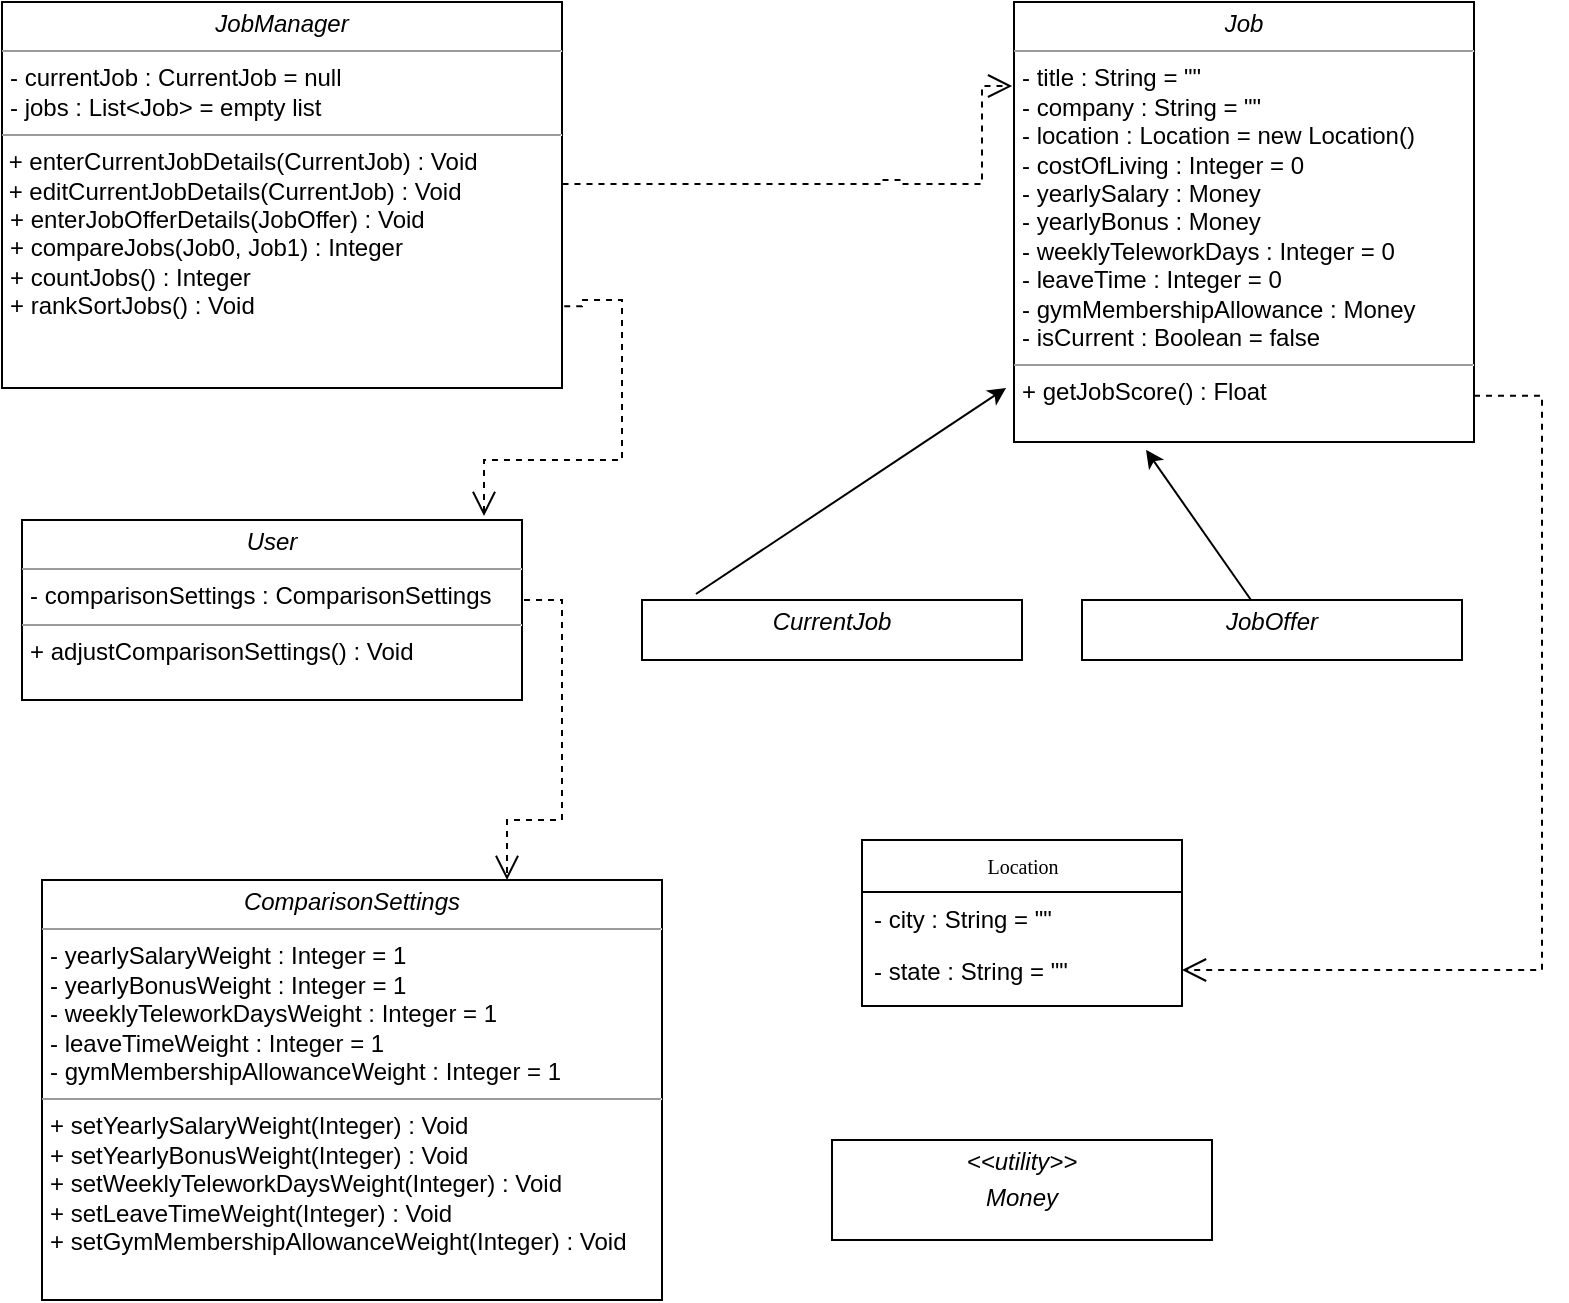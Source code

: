 <mxfile version="15.2.9" type="device"><diagram name="Page-1" id="c4acf3e9-155e-7222-9cf6-157b1a14988f"><mxGraphModel dx="1182" dy="721" grid="1" gridSize="10" guides="1" tooltips="1" connect="1" arrows="1" fold="1" page="1" pageScale="1" pageWidth="850" pageHeight="1100" background="none" math="0" shadow="0"><root><mxCell id="0"/><mxCell id="1" parent="0"/><mxCell id="17acba5748e5396b-44" value="Location" style="swimlane;html=1;fontStyle=0;childLayout=stackLayout;horizontal=1;startSize=26;fillColor=none;horizontalStack=0;resizeParent=1;resizeLast=0;collapsible=1;marginBottom=0;swimlaneFillColor=#ffffff;rounded=0;shadow=0;comic=0;labelBackgroundColor=none;strokeWidth=1;fontFamily=Verdana;fontSize=10;align=center;" parent="1" vertex="1"><mxGeometry x="490" y="520" width="160" height="83" as="geometry"><mxRectangle x="650" y="520" width="70" height="26" as="alternateBounds"/></mxGeometry></mxCell><mxCell id="17acba5748e5396b-45" value="- city : String = &quot;&quot;" style="text;html=1;strokeColor=none;fillColor=none;align=left;verticalAlign=top;spacingLeft=4;spacingRight=4;whiteSpace=wrap;overflow=hidden;rotatable=0;points=[[0,0.5],[1,0.5]];portConstraint=eastwest;" parent="17acba5748e5396b-44" vertex="1"><mxGeometry y="26" width="160" height="26" as="geometry"/></mxCell><mxCell id="17acba5748e5396b-47" value="- state : String = &quot;&quot;" style="text;html=1;strokeColor=none;fillColor=none;align=left;verticalAlign=top;spacingLeft=4;spacingRight=4;whiteSpace=wrap;overflow=hidden;rotatable=0;points=[[0,0.5],[1,0.5]];portConstraint=eastwest;" parent="17acba5748e5396b-44" vertex="1"><mxGeometry y="52" width="160" height="26" as="geometry"/></mxCell><mxCell id="5d2195bd80daf111-22" style="edgeStyle=orthogonalEdgeStyle;rounded=0;html=1;exitX=1;exitY=0.75;dashed=1;labelBackgroundColor=none;startFill=0;endArrow=open;endFill=0;endSize=10;fontFamily=Verdana;fontSize=10;entryX=-0.004;entryY=0.191;entryDx=0;entryDy=0;entryPerimeter=0;" parent="1" source="5d2195bd80daf111-18" edge="1" target="sjjcK8aZC0aY2pmFARjH-2"><mxGeometry relative="1" as="geometry"><Array as="points"><mxPoint x="340" y="192"/><mxPoint x="500" y="192"/><mxPoint x="500" y="190"/><mxPoint x="510" y="190"/><mxPoint x="510" y="192"/><mxPoint x="550" y="192"/><mxPoint x="550" y="143"/></Array><mxPoint x="550" y="143" as="targetPoint"/></mxGeometry></mxCell><mxCell id="5d2195bd80daf111-18" value="&lt;p style=&quot;margin: 0px ; margin-top: 4px ; text-align: center&quot;&gt;&lt;i&gt;JobManager&lt;/i&gt;&lt;br&gt;&lt;/p&gt;&lt;hr size=&quot;1&quot;&gt;&lt;p style=&quot;margin: 0px ; margin-left: 4px&quot;&gt;- currentJob : CurrentJob = null&lt;br&gt;- jobs : List&amp;lt;Job&amp;gt; = empty list&lt;/p&gt;&lt;hr size=&quot;1&quot;&gt;&amp;nbsp;+ enterCurrentJobDetails(CurrentJob) : Void&lt;br&gt;&amp;nbsp;+ editCurrentJobDetails(CurrentJob) : Void&lt;br&gt;&lt;p style=&quot;margin: 0px ; margin-left: 4px&quot;&gt;+ enterJobOfferDetails(JobOffer) : Void&lt;/p&gt;&lt;p style=&quot;margin: 0px ; margin-left: 4px&quot;&gt;+&amp;nbsp;compareJobs(Job0, Job1) : Integer&lt;/p&gt;&lt;p style=&quot;margin: 0px ; margin-left: 4px&quot;&gt;+&amp;nbsp;countJobs() : Integer&lt;/p&gt;&lt;p style=&quot;margin: 0px ; margin-left: 4px&quot;&gt;+&amp;nbsp;rankSortJobs() : Void&lt;/p&gt;" style="verticalAlign=top;align=left;overflow=fill;fontSize=12;fontFamily=Helvetica;html=1;rounded=0;shadow=0;comic=0;labelBackgroundColor=none;strokeWidth=1" parent="1" vertex="1"><mxGeometry x="60" y="101" width="280" height="193" as="geometry"/></mxCell><mxCell id="sjjcK8aZC0aY2pmFARjH-1" value="&lt;p style=&quot;margin: 0px ; margin-top: 4px ; text-align: center&quot;&gt;&lt;i&gt;User&lt;/i&gt;&lt;br&gt;&lt;/p&gt;&lt;hr size=&quot;1&quot;&gt;&lt;p style=&quot;margin: 0px ; margin-left: 4px&quot;&gt;- comparisonSettings : ComparisonSettings&lt;br&gt;&lt;/p&gt;&lt;hr size=&quot;1&quot;&gt;&lt;p style=&quot;margin: 0px ; margin-left: 4px&quot;&gt;+ adjustComparisonSettings() : Void&lt;br&gt;&lt;/p&gt;" style="verticalAlign=top;align=left;overflow=fill;fontSize=12;fontFamily=Helvetica;html=1;rounded=0;shadow=0;comic=0;labelBackgroundColor=none;strokeWidth=1" parent="1" vertex="1"><mxGeometry x="70" y="360" width="250" height="90" as="geometry"/></mxCell><mxCell id="sjjcK8aZC0aY2pmFARjH-2" value="&lt;p style=&quot;margin: 0px ; margin-top: 4px ; text-align: center&quot;&gt;&lt;i&gt;Job&lt;/i&gt;&lt;br&gt;&lt;/p&gt;&lt;hr size=&quot;1&quot;&gt;&lt;p style=&quot;margin: 0px ; margin-left: 4px&quot;&gt;- title : String = &quot;&quot;&lt;br&gt;- company : String = &quot;&quot;&lt;/p&gt;&lt;p style=&quot;margin: 0px ; margin-left: 4px&quot;&gt;-&amp;nbsp;location : Location = new Location()&lt;/p&gt;&lt;p style=&quot;margin: 0px ; margin-left: 4px&quot;&gt;-&amp;nbsp;costOfLiving : Integer = 0&lt;/p&gt;&lt;p style=&quot;margin: 0px ; margin-left: 4px&quot;&gt;-&amp;nbsp;yearlySalary : Money&lt;/p&gt;&lt;p style=&quot;margin: 0px ; margin-left: 4px&quot;&gt;-&amp;nbsp;yearlyBonus : Money&lt;/p&gt;&lt;p style=&quot;margin: 0px ; margin-left: 4px&quot;&gt;-&amp;nbsp;weeklyTeleworkDays : Integer = 0&lt;/p&gt;&lt;p style=&quot;margin: 0px ; margin-left: 4px&quot;&gt;-&amp;nbsp;leaveTime : Integer = 0&lt;/p&gt;&lt;p style=&quot;margin: 0px ; margin-left: 4px&quot;&gt;-&amp;nbsp;gymMembershipAllowance : Money&lt;/p&gt;&lt;p style=&quot;margin: 0px ; margin-left: 4px&quot;&gt;- isCurrent : Boolean = false&lt;br&gt;&lt;/p&gt;&lt;hr size=&quot;1&quot;&gt;&lt;p style=&quot;margin: 0px ; margin-left: 4px&quot;&gt;+ getJobScore() : Float&lt;br&gt;&lt;/p&gt;" style="verticalAlign=top;align=left;overflow=fill;fontSize=12;fontFamily=Helvetica;html=1;rounded=0;shadow=0;comic=0;labelBackgroundColor=none;strokeWidth=1" parent="1" vertex="1"><mxGeometry x="566" y="101" width="230" height="220" as="geometry"/></mxCell><mxCell id="sjjcK8aZC0aY2pmFARjH-4" value="&lt;p style=&quot;margin: 0px ; margin-top: 4px ; text-align: center&quot;&gt;&lt;i&gt;CurrentJob&lt;/i&gt;&lt;br&gt;&lt;/p&gt;" style="verticalAlign=top;align=left;overflow=fill;fontSize=12;fontFamily=Helvetica;html=1;rounded=0;shadow=0;comic=0;labelBackgroundColor=none;strokeWidth=1" parent="1" vertex="1"><mxGeometry x="380" y="400" width="190" height="30" as="geometry"/></mxCell><mxCell id="sjjcK8aZC0aY2pmFARjH-5" value="&lt;p style=&quot;margin: 0px ; margin-top: 4px ; text-align: center&quot;&gt;&lt;i&gt;ComparisonSettings&lt;/i&gt;&lt;br&gt;&lt;/p&gt;&lt;hr size=&quot;1&quot;&gt;&lt;p style=&quot;margin: 0px ; margin-left: 4px&quot;&gt;-&amp;nbsp;yearlySalaryWeight : Integer = 1&lt;br&gt;-&amp;nbsp;yearlyBonusWeight : Integer = 1&lt;/p&gt;&lt;p style=&quot;margin: 0px ; margin-left: 4px&quot;&gt;-&amp;nbsp;weeklyTeleworkDaysWeight : Integer = 1&lt;/p&gt;&lt;p style=&quot;margin: 0px ; margin-left: 4px&quot;&gt;-&amp;nbsp;leaveTimeWeight : Integer = 1&lt;/p&gt;&lt;p style=&quot;margin: 0px ; margin-left: 4px&quot;&gt;-&amp;nbsp;gymMembershipAllowanceWeight : Integer = 1&lt;/p&gt;&lt;hr size=&quot;1&quot;&gt;&lt;p style=&quot;margin: 0px ; margin-left: 4px&quot;&gt;+ setYearlySalaryWeight(Integer) : Void&lt;br&gt;+ setYearlyBonusWeight(Integer) : Void&lt;/p&gt;&lt;p style=&quot;margin: 0px ; margin-left: 4px&quot;&gt;+&amp;nbsp;setWeeklyTeleworkDaysWeight(Integer) : Void&lt;/p&gt;&lt;p style=&quot;margin: 0px ; margin-left: 4px&quot;&gt;+&amp;nbsp;setLeaveTimeWeight(Integer) : Void&lt;/p&gt;&lt;p style=&quot;margin: 0px ; margin-left: 4px&quot;&gt;+&amp;nbsp;setGymMembershipAllowanceWeight(Integer) : Void&lt;/p&gt;" style="verticalAlign=top;align=left;overflow=fill;fontSize=12;fontFamily=Helvetica;html=1;rounded=0;shadow=0;comic=0;labelBackgroundColor=none;strokeWidth=1" parent="1" vertex="1"><mxGeometry x="80" y="540" width="310" height="210" as="geometry"/></mxCell><mxCell id="nhB2Ci29NgkYBHg3s1bp-1" value="&lt;p style=&quot;margin: 0px ; margin-top: 4px ; text-align: center&quot;&gt;&lt;i&gt;JobOffer&lt;/i&gt;&lt;br&gt;&lt;/p&gt;" style="verticalAlign=top;align=left;overflow=fill;fontSize=12;fontFamily=Helvetica;html=1;rounded=0;shadow=0;comic=0;labelBackgroundColor=none;strokeWidth=1" parent="1" vertex="1"><mxGeometry x="600" y="400" width="190" height="30" as="geometry"/></mxCell><mxCell id="6XyzGpx3ZGtQZ9cmE3sU-1" style="edgeStyle=orthogonalEdgeStyle;rounded=0;html=1;exitX=1.004;exitY=0.788;dashed=1;labelBackgroundColor=none;startFill=0;endArrow=open;endFill=0;endSize=10;fontFamily=Verdana;fontSize=10;entryX=0.924;entryY=-0.022;entryDx=0;entryDy=0;entryPerimeter=0;exitDx=0;exitDy=0;exitPerimeter=0;" edge="1" parent="1" source="5d2195bd80daf111-18" target="sjjcK8aZC0aY2pmFARjH-1"><mxGeometry relative="1" as="geometry"><Array as="points"><mxPoint x="350" y="253"/><mxPoint x="350" y="250"/><mxPoint x="370" y="250"/><mxPoint x="370" y="330"/><mxPoint x="301" y="330"/></Array><mxPoint x="300" y="330" as="targetPoint"/><mxPoint x="350" y="255.75" as="sourcePoint"/></mxGeometry></mxCell><mxCell id="6XyzGpx3ZGtQZ9cmE3sU-2" style="edgeStyle=orthogonalEdgeStyle;rounded=0;html=1;dashed=1;labelBackgroundColor=none;startFill=0;endArrow=open;endFill=0;endSize=10;fontFamily=Verdana;fontSize=10;entryX=1;entryY=0.5;entryDx=0;entryDy=0;exitX=1;exitY=0.895;exitDx=0;exitDy=0;exitPerimeter=0;" edge="1" parent="1" source="sjjcK8aZC0aY2pmFARjH-2" target="17acba5748e5396b-47"><mxGeometry relative="1" as="geometry"><Array as="points"><mxPoint x="830" y="298"/><mxPoint x="830" y="585"/></Array><mxPoint x="681" y="585" as="targetPoint"/><mxPoint x="830" y="300" as="sourcePoint"/></mxGeometry></mxCell><mxCell id="6XyzGpx3ZGtQZ9cmE3sU-3" style="edgeStyle=orthogonalEdgeStyle;rounded=0;html=1;dashed=1;labelBackgroundColor=none;startFill=0;endArrow=open;endFill=0;endSize=10;fontFamily=Verdana;fontSize=10;entryX=0.75;entryY=0;entryDx=0;entryDy=0;exitX=1;exitY=0.5;exitDx=0;exitDy=0;" edge="1" parent="1" source="sjjcK8aZC0aY2pmFARjH-1" target="sjjcK8aZC0aY2pmFARjH-5"><mxGeometry relative="1" as="geometry"><Array as="points"><mxPoint x="320" y="400"/><mxPoint x="340" y="400"/><mxPoint x="340" y="510"/><mxPoint x="313" y="510"/></Array><mxPoint x="311" y="368.02" as="targetPoint"/><mxPoint x="370" y="400" as="sourcePoint"/></mxGeometry></mxCell><mxCell id="6XyzGpx3ZGtQZ9cmE3sU-4" value="" style="endArrow=classic;html=1;exitX=0.142;exitY=-0.1;exitDx=0;exitDy=0;exitPerimeter=0;entryX=-0.017;entryY=0.877;entryDx=0;entryDy=0;entryPerimeter=0;" edge="1" parent="1" source="sjjcK8aZC0aY2pmFARjH-4" target="sjjcK8aZC0aY2pmFARjH-2"><mxGeometry width="50" height="50" relative="1" as="geometry"><mxPoint x="400" y="390" as="sourcePoint"/><mxPoint x="450" y="340" as="targetPoint"/></mxGeometry></mxCell><mxCell id="6XyzGpx3ZGtQZ9cmE3sU-5" value="" style="endArrow=classic;html=1;entryX=0.287;entryY=1.018;entryDx=0;entryDy=0;entryPerimeter=0;" edge="1" parent="1" source="nhB2Ci29NgkYBHg3s1bp-1" target="sjjcK8aZC0aY2pmFARjH-2"><mxGeometry width="50" height="50" relative="1" as="geometry"><mxPoint x="476.98" y="417" as="sourcePoint"/><mxPoint x="586.09" y="352.94" as="targetPoint"/></mxGeometry></mxCell><mxCell id="6XyzGpx3ZGtQZ9cmE3sU-6" value="&lt;p style=&quot;margin: 0px ; margin-top: 4px ; text-align: center&quot;&gt;&lt;i&gt;&amp;lt;&amp;lt;utility&amp;gt;&amp;gt;&lt;/i&gt;&lt;br&gt;&lt;/p&gt;&lt;p style=&quot;margin: 0px ; margin-top: 4px ; text-align: center&quot;&gt;&lt;i&gt;Money&lt;/i&gt;&lt;/p&gt;" style="verticalAlign=top;align=left;overflow=fill;fontSize=12;fontFamily=Helvetica;html=1;rounded=0;shadow=0;comic=0;labelBackgroundColor=none;strokeWidth=1" vertex="1" parent="1"><mxGeometry x="475" y="670" width="190" height="50" as="geometry"/></mxCell></root></mxGraphModel></diagram></mxfile>
